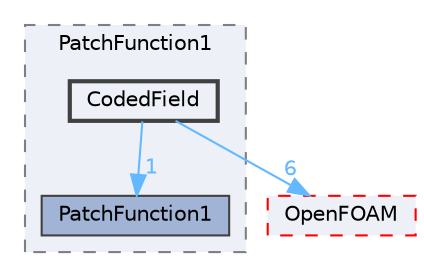 digraph "src/meshTools/PatchFunction1/CodedField"
{
 // LATEX_PDF_SIZE
  bgcolor="transparent";
  edge [fontname=Helvetica,fontsize=10,labelfontname=Helvetica,labelfontsize=10];
  node [fontname=Helvetica,fontsize=10,shape=box,height=0.2,width=0.4];
  compound=true
  subgraph clusterdir_09d50951098ee555b67e42398c5d8325 {
    graph [ bgcolor="#edf0f7", pencolor="grey50", label="PatchFunction1", fontname=Helvetica,fontsize=10 style="filled,dashed", URL="dir_09d50951098ee555b67e42398c5d8325.html",tooltip=""]
  dir_4fd9e2d3334ebaa30c3da2dafa96f998 [label="PatchFunction1", fillcolor="#a2b4d6", color="grey25", style="filled", URL="dir_4fd9e2d3334ebaa30c3da2dafa96f998.html",tooltip=""];
  dir_073f51da4ca0b0221f44d1495aa9921d [label="CodedField", fillcolor="#edf0f7", color="grey25", style="filled,bold", URL="dir_073f51da4ca0b0221f44d1495aa9921d.html",tooltip=""];
  }
  dir_c5473ff19b20e6ec4dfe5c310b3778a8 [label="OpenFOAM", fillcolor="#edf0f7", color="red", style="filled,dashed", URL="dir_c5473ff19b20e6ec4dfe5c310b3778a8.html",tooltip=""];
  dir_073f51da4ca0b0221f44d1495aa9921d->dir_4fd9e2d3334ebaa30c3da2dafa96f998 [headlabel="1", labeldistance=1.5 headhref="dir_000523_002832.html" href="dir_000523_002832.html" color="steelblue1" fontcolor="steelblue1"];
  dir_073f51da4ca0b0221f44d1495aa9921d->dir_c5473ff19b20e6ec4dfe5c310b3778a8 [headlabel="6", labeldistance=1.5 headhref="dir_000523_002695.html" href="dir_000523_002695.html" color="steelblue1" fontcolor="steelblue1"];
}
